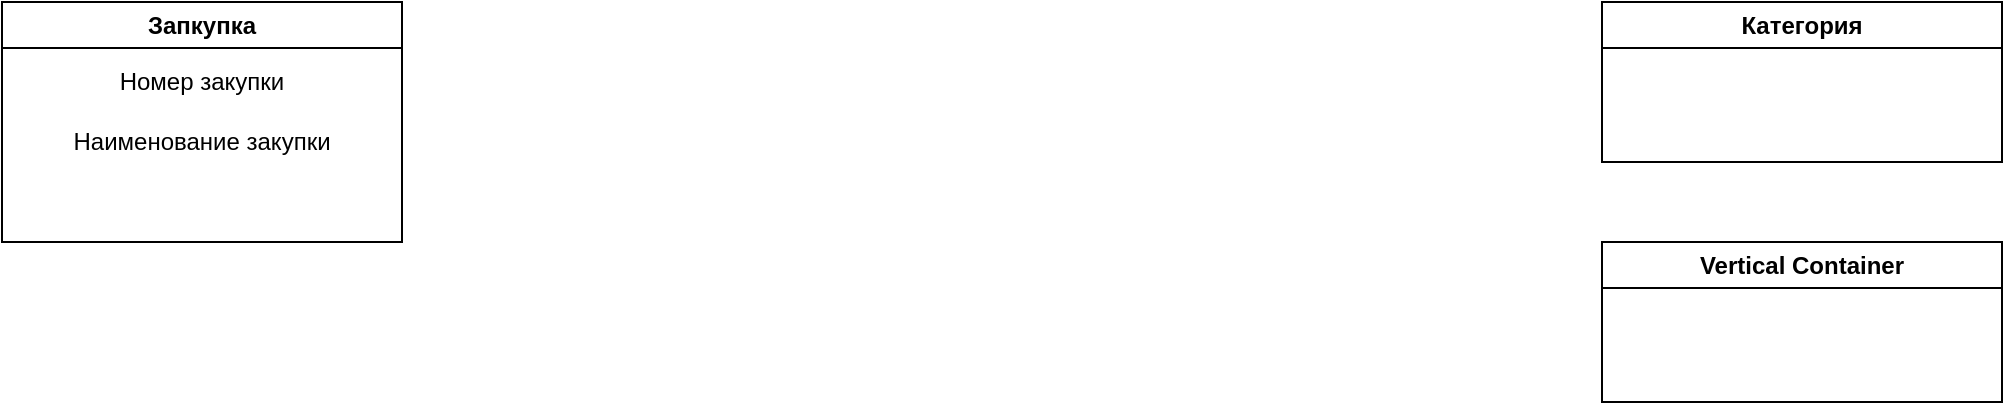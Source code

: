 <mxfile version="23.0.2" type="github">
  <diagram name="Страница — 1" id="iiY84fL7lKHI_6B-AdGC">
    <mxGraphModel dx="1434" dy="777" grid="1" gridSize="10" guides="1" tooltips="1" connect="1" arrows="1" fold="1" page="1" pageScale="1" pageWidth="1169" pageHeight="827" math="0" shadow="0">
      <root>
        <mxCell id="0" />
        <mxCell id="1" parent="0" />
        <mxCell id="8DKpkcI0aDm_iJhaxFEY-73" value="Категория" style="swimlane;whiteSpace=wrap;html=1;" vertex="1" parent="1">
          <mxGeometry x="840" y="40" width="200" height="80" as="geometry" />
        </mxCell>
        <mxCell id="8DKpkcI0aDm_iJhaxFEY-74" value="Vertical Container" style="swimlane;whiteSpace=wrap;html=1;" vertex="1" parent="1">
          <mxGeometry x="840" y="160" width="200" height="80" as="geometry" />
        </mxCell>
        <mxCell id="8DKpkcI0aDm_iJhaxFEY-75" value="Запкупка" style="swimlane;whiteSpace=wrap;html=1;" vertex="1" parent="1">
          <mxGeometry x="40" y="40" width="200" height="120" as="geometry" />
        </mxCell>
        <mxCell id="8DKpkcI0aDm_iJhaxFEY-76" value="Номер закупки" style="text;html=1;strokeColor=none;fillColor=none;align=center;verticalAlign=middle;whiteSpace=wrap;rounded=0;" vertex="1" parent="8DKpkcI0aDm_iJhaxFEY-75">
          <mxGeometry y="25" width="200" height="30" as="geometry" />
        </mxCell>
        <mxCell id="8DKpkcI0aDm_iJhaxFEY-77" value="Наименование закупки" style="text;html=1;strokeColor=none;fillColor=none;align=center;verticalAlign=middle;whiteSpace=wrap;rounded=0;" vertex="1" parent="8DKpkcI0aDm_iJhaxFEY-75">
          <mxGeometry y="55" width="200" height="30" as="geometry" />
        </mxCell>
      </root>
    </mxGraphModel>
  </diagram>
</mxfile>
